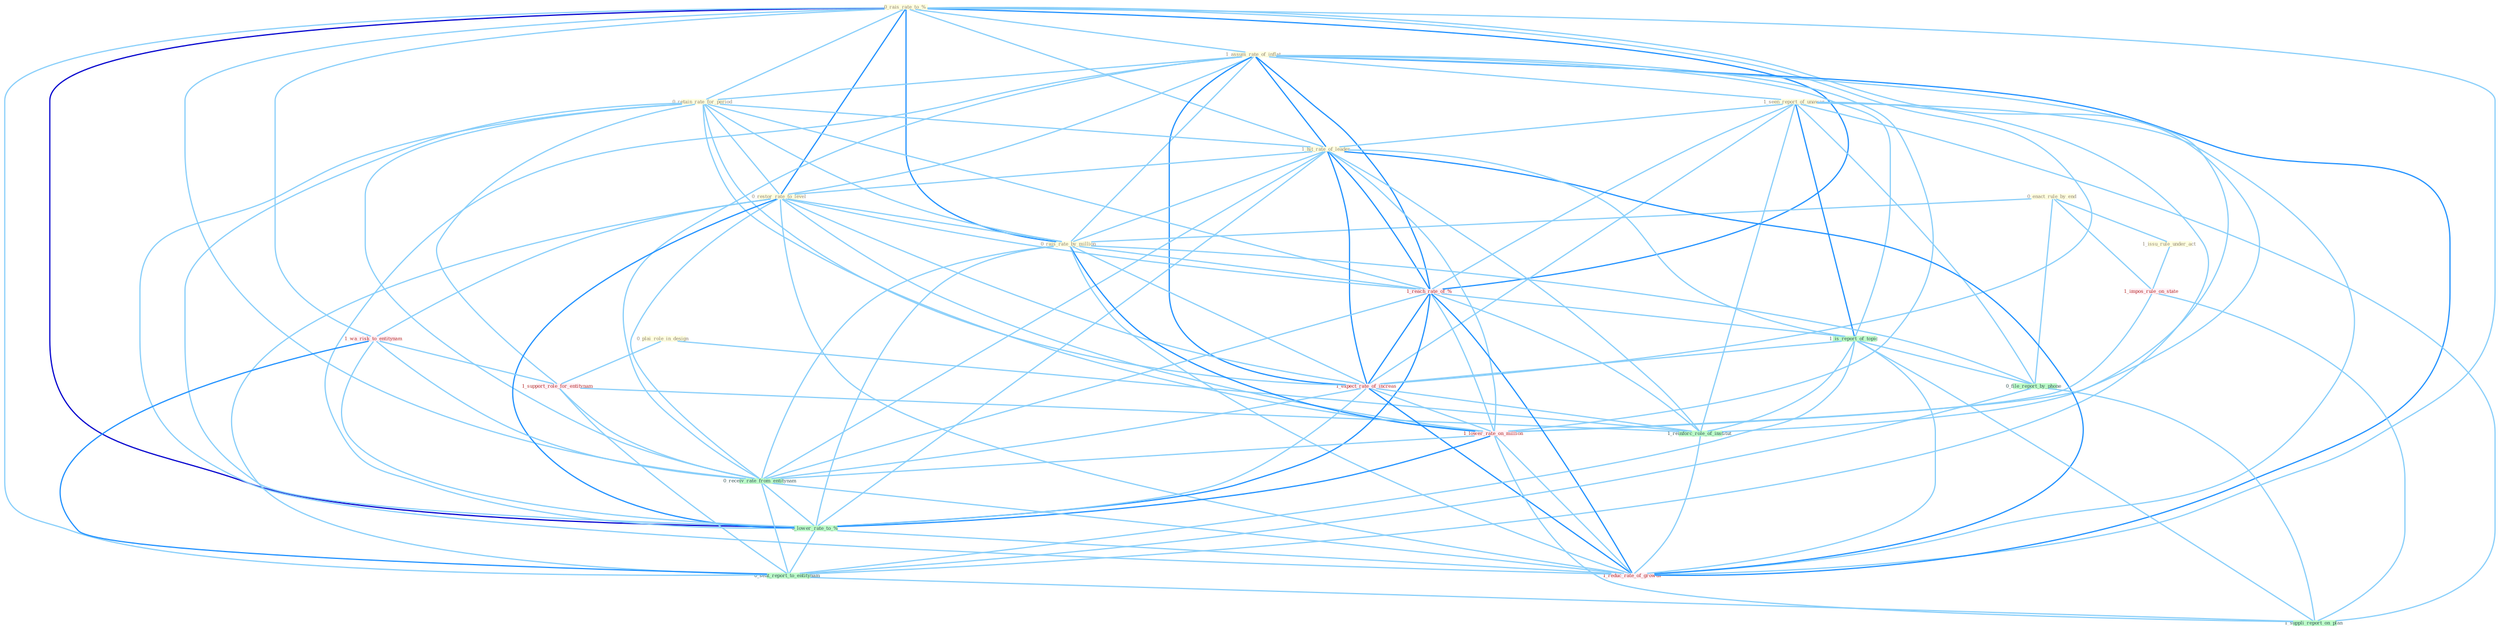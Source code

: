 Graph G{ 
    node
    [shape=polygon,style=filled,width=.5,height=.06,color="#BDFCC9",fixedsize=true,fontsize=4,
    fontcolor="#2f4f4f"];
    {node
    [color="#ffffe0", fontcolor="#8b7d6b"] "0_rais_rate_to_% " "1_assum_rate_of_inflat " "0_retain_rate_for_period " "0_enact_rule_by_end " "0_plai_role_in_design " "1_issu_rule_under_act " "1_seen_report_of_unawar " "1_hit_rate_of_leader " "0_restor_rate_to_level " "0_rais_rate_by_million "}
{node [color="#fff0f5", fontcolor="#b22222"] "1_wa_risk_to_entitynam " "1_impos_rule_on_state " "1_support_role_for_entitynam " "1_reach_rate_of_% " "1_expect_rate_of_increas " "1_lower_rate_on_million " "1_reduc_rate_of_growth "}
edge [color="#B0E2FF"];

	"0_rais_rate_to_% " -- "1_assum_rate_of_inflat " [w="1", color="#87cefa" ];
	"0_rais_rate_to_% " -- "0_retain_rate_for_period " [w="1", color="#87cefa" ];
	"0_rais_rate_to_% " -- "1_hit_rate_of_leader " [w="1", color="#87cefa" ];
	"0_rais_rate_to_% " -- "0_restor_rate_to_level " [w="2", color="#1e90ff" , len=0.8];
	"0_rais_rate_to_% " -- "0_rais_rate_by_million " [w="2", color="#1e90ff" , len=0.8];
	"0_rais_rate_to_% " -- "1_wa_risk_to_entitynam " [w="1", color="#87cefa" ];
	"0_rais_rate_to_% " -- "1_reach_rate_of_% " [w="2", color="#1e90ff" , len=0.8];
	"0_rais_rate_to_% " -- "1_expect_rate_of_increas " [w="1", color="#87cefa" ];
	"0_rais_rate_to_% " -- "1_lower_rate_on_million " [w="1", color="#87cefa" ];
	"0_rais_rate_to_% " -- "0_receiv_rate_from_entitynam " [w="1", color="#87cefa" ];
	"0_rais_rate_to_% " -- "0_lower_rate_to_% " [w="3", color="#0000cd" , len=0.6];
	"0_rais_rate_to_% " -- "0_sent_report_to_entitynam " [w="1", color="#87cefa" ];
	"0_rais_rate_to_% " -- "1_reduc_rate_of_growth " [w="1", color="#87cefa" ];
	"1_assum_rate_of_inflat " -- "0_retain_rate_for_period " [w="1", color="#87cefa" ];
	"1_assum_rate_of_inflat " -- "1_seen_report_of_unawar " [w="1", color="#87cefa" ];
	"1_assum_rate_of_inflat " -- "1_hit_rate_of_leader " [w="2", color="#1e90ff" , len=0.8];
	"1_assum_rate_of_inflat " -- "0_restor_rate_to_level " [w="1", color="#87cefa" ];
	"1_assum_rate_of_inflat " -- "0_rais_rate_by_million " [w="1", color="#87cefa" ];
	"1_assum_rate_of_inflat " -- "1_reach_rate_of_% " [w="2", color="#1e90ff" , len=0.8];
	"1_assum_rate_of_inflat " -- "1_is_report_of_topic " [w="1", color="#87cefa" ];
	"1_assum_rate_of_inflat " -- "1_expect_rate_of_increas " [w="2", color="#1e90ff" , len=0.8];
	"1_assum_rate_of_inflat " -- "1_reinforc_role_of_institut " [w="1", color="#87cefa" ];
	"1_assum_rate_of_inflat " -- "1_lower_rate_on_million " [w="1", color="#87cefa" ];
	"1_assum_rate_of_inflat " -- "0_receiv_rate_from_entitynam " [w="1", color="#87cefa" ];
	"1_assum_rate_of_inflat " -- "0_lower_rate_to_% " [w="1", color="#87cefa" ];
	"1_assum_rate_of_inflat " -- "1_reduc_rate_of_growth " [w="2", color="#1e90ff" , len=0.8];
	"0_retain_rate_for_period " -- "1_hit_rate_of_leader " [w="1", color="#87cefa" ];
	"0_retain_rate_for_period " -- "0_restor_rate_to_level " [w="1", color="#87cefa" ];
	"0_retain_rate_for_period " -- "0_rais_rate_by_million " [w="1", color="#87cefa" ];
	"0_retain_rate_for_period " -- "1_support_role_for_entitynam " [w="1", color="#87cefa" ];
	"0_retain_rate_for_period " -- "1_reach_rate_of_% " [w="1", color="#87cefa" ];
	"0_retain_rate_for_period " -- "1_expect_rate_of_increas " [w="1", color="#87cefa" ];
	"0_retain_rate_for_period " -- "1_lower_rate_on_million " [w="1", color="#87cefa" ];
	"0_retain_rate_for_period " -- "0_receiv_rate_from_entitynam " [w="1", color="#87cefa" ];
	"0_retain_rate_for_period " -- "0_lower_rate_to_% " [w="1", color="#87cefa" ];
	"0_retain_rate_for_period " -- "1_reduc_rate_of_growth " [w="1", color="#87cefa" ];
	"0_enact_rule_by_end " -- "1_issu_rule_under_act " [w="1", color="#87cefa" ];
	"0_enact_rule_by_end " -- "0_rais_rate_by_million " [w="1", color="#87cefa" ];
	"0_enact_rule_by_end " -- "1_impos_rule_on_state " [w="1", color="#87cefa" ];
	"0_enact_rule_by_end " -- "0_file_report_by_phone " [w="1", color="#87cefa" ];
	"0_plai_role_in_design " -- "1_support_role_for_entitynam " [w="1", color="#87cefa" ];
	"0_plai_role_in_design " -- "1_reinforc_role_of_institut " [w="1", color="#87cefa" ];
	"1_issu_rule_under_act " -- "1_impos_rule_on_state " [w="1", color="#87cefa" ];
	"1_seen_report_of_unawar " -- "1_hit_rate_of_leader " [w="1", color="#87cefa" ];
	"1_seen_report_of_unawar " -- "1_reach_rate_of_% " [w="1", color="#87cefa" ];
	"1_seen_report_of_unawar " -- "1_is_report_of_topic " [w="2", color="#1e90ff" , len=0.8];
	"1_seen_report_of_unawar " -- "1_expect_rate_of_increas " [w="1", color="#87cefa" ];
	"1_seen_report_of_unawar " -- "1_reinforc_role_of_institut " [w="1", color="#87cefa" ];
	"1_seen_report_of_unawar " -- "0_file_report_by_phone " [w="1", color="#87cefa" ];
	"1_seen_report_of_unawar " -- "0_sent_report_to_entitynam " [w="1", color="#87cefa" ];
	"1_seen_report_of_unawar " -- "1_suppli_report_on_plan " [w="1", color="#87cefa" ];
	"1_seen_report_of_unawar " -- "1_reduc_rate_of_growth " [w="1", color="#87cefa" ];
	"1_hit_rate_of_leader " -- "0_restor_rate_to_level " [w="1", color="#87cefa" ];
	"1_hit_rate_of_leader " -- "0_rais_rate_by_million " [w="1", color="#87cefa" ];
	"1_hit_rate_of_leader " -- "1_reach_rate_of_% " [w="2", color="#1e90ff" , len=0.8];
	"1_hit_rate_of_leader " -- "1_is_report_of_topic " [w="1", color="#87cefa" ];
	"1_hit_rate_of_leader " -- "1_expect_rate_of_increas " [w="2", color="#1e90ff" , len=0.8];
	"1_hit_rate_of_leader " -- "1_reinforc_role_of_institut " [w="1", color="#87cefa" ];
	"1_hit_rate_of_leader " -- "1_lower_rate_on_million " [w="1", color="#87cefa" ];
	"1_hit_rate_of_leader " -- "0_receiv_rate_from_entitynam " [w="1", color="#87cefa" ];
	"1_hit_rate_of_leader " -- "0_lower_rate_to_% " [w="1", color="#87cefa" ];
	"1_hit_rate_of_leader " -- "1_reduc_rate_of_growth " [w="2", color="#1e90ff" , len=0.8];
	"0_restor_rate_to_level " -- "0_rais_rate_by_million " [w="1", color="#87cefa" ];
	"0_restor_rate_to_level " -- "1_wa_risk_to_entitynam " [w="1", color="#87cefa" ];
	"0_restor_rate_to_level " -- "1_reach_rate_of_% " [w="1", color="#87cefa" ];
	"0_restor_rate_to_level " -- "1_expect_rate_of_increas " [w="1", color="#87cefa" ];
	"0_restor_rate_to_level " -- "1_lower_rate_on_million " [w="1", color="#87cefa" ];
	"0_restor_rate_to_level " -- "0_receiv_rate_from_entitynam " [w="1", color="#87cefa" ];
	"0_restor_rate_to_level " -- "0_lower_rate_to_% " [w="2", color="#1e90ff" , len=0.8];
	"0_restor_rate_to_level " -- "0_sent_report_to_entitynam " [w="1", color="#87cefa" ];
	"0_restor_rate_to_level " -- "1_reduc_rate_of_growth " [w="1", color="#87cefa" ];
	"0_rais_rate_by_million " -- "1_reach_rate_of_% " [w="1", color="#87cefa" ];
	"0_rais_rate_by_million " -- "1_expect_rate_of_increas " [w="1", color="#87cefa" ];
	"0_rais_rate_by_million " -- "1_lower_rate_on_million " [w="2", color="#1e90ff" , len=0.8];
	"0_rais_rate_by_million " -- "0_receiv_rate_from_entitynam " [w="1", color="#87cefa" ];
	"0_rais_rate_by_million " -- "0_file_report_by_phone " [w="1", color="#87cefa" ];
	"0_rais_rate_by_million " -- "0_lower_rate_to_% " [w="1", color="#87cefa" ];
	"0_rais_rate_by_million " -- "1_reduc_rate_of_growth " [w="1", color="#87cefa" ];
	"1_wa_risk_to_entitynam " -- "1_support_role_for_entitynam " [w="1", color="#87cefa" ];
	"1_wa_risk_to_entitynam " -- "0_receiv_rate_from_entitynam " [w="1", color="#87cefa" ];
	"1_wa_risk_to_entitynam " -- "0_lower_rate_to_% " [w="1", color="#87cefa" ];
	"1_wa_risk_to_entitynam " -- "0_sent_report_to_entitynam " [w="2", color="#1e90ff" , len=0.8];
	"1_impos_rule_on_state " -- "1_lower_rate_on_million " [w="1", color="#87cefa" ];
	"1_impos_rule_on_state " -- "1_suppli_report_on_plan " [w="1", color="#87cefa" ];
	"1_support_role_for_entitynam " -- "1_reinforc_role_of_institut " [w="1", color="#87cefa" ];
	"1_support_role_for_entitynam " -- "0_receiv_rate_from_entitynam " [w="1", color="#87cefa" ];
	"1_support_role_for_entitynam " -- "0_sent_report_to_entitynam " [w="1", color="#87cefa" ];
	"1_reach_rate_of_% " -- "1_is_report_of_topic " [w="1", color="#87cefa" ];
	"1_reach_rate_of_% " -- "1_expect_rate_of_increas " [w="2", color="#1e90ff" , len=0.8];
	"1_reach_rate_of_% " -- "1_reinforc_role_of_institut " [w="1", color="#87cefa" ];
	"1_reach_rate_of_% " -- "1_lower_rate_on_million " [w="1", color="#87cefa" ];
	"1_reach_rate_of_% " -- "0_receiv_rate_from_entitynam " [w="1", color="#87cefa" ];
	"1_reach_rate_of_% " -- "0_lower_rate_to_% " [w="2", color="#1e90ff" , len=0.8];
	"1_reach_rate_of_% " -- "1_reduc_rate_of_growth " [w="2", color="#1e90ff" , len=0.8];
	"1_is_report_of_topic " -- "1_expect_rate_of_increas " [w="1", color="#87cefa" ];
	"1_is_report_of_topic " -- "1_reinforc_role_of_institut " [w="1", color="#87cefa" ];
	"1_is_report_of_topic " -- "0_file_report_by_phone " [w="1", color="#87cefa" ];
	"1_is_report_of_topic " -- "0_sent_report_to_entitynam " [w="1", color="#87cefa" ];
	"1_is_report_of_topic " -- "1_suppli_report_on_plan " [w="1", color="#87cefa" ];
	"1_is_report_of_topic " -- "1_reduc_rate_of_growth " [w="1", color="#87cefa" ];
	"1_expect_rate_of_increas " -- "1_reinforc_role_of_institut " [w="1", color="#87cefa" ];
	"1_expect_rate_of_increas " -- "1_lower_rate_on_million " [w="1", color="#87cefa" ];
	"1_expect_rate_of_increas " -- "0_receiv_rate_from_entitynam " [w="1", color="#87cefa" ];
	"1_expect_rate_of_increas " -- "0_lower_rate_to_% " [w="1", color="#87cefa" ];
	"1_expect_rate_of_increas " -- "1_reduc_rate_of_growth " [w="2", color="#1e90ff" , len=0.8];
	"1_reinforc_role_of_institut " -- "1_reduc_rate_of_growth " [w="1", color="#87cefa" ];
	"1_lower_rate_on_million " -- "0_receiv_rate_from_entitynam " [w="1", color="#87cefa" ];
	"1_lower_rate_on_million " -- "0_lower_rate_to_% " [w="2", color="#1e90ff" , len=0.8];
	"1_lower_rate_on_million " -- "1_suppli_report_on_plan " [w="1", color="#87cefa" ];
	"1_lower_rate_on_million " -- "1_reduc_rate_of_growth " [w="1", color="#87cefa" ];
	"0_receiv_rate_from_entitynam " -- "0_lower_rate_to_% " [w="1", color="#87cefa" ];
	"0_receiv_rate_from_entitynam " -- "0_sent_report_to_entitynam " [w="1", color="#87cefa" ];
	"0_receiv_rate_from_entitynam " -- "1_reduc_rate_of_growth " [w="1", color="#87cefa" ];
	"0_file_report_by_phone " -- "0_sent_report_to_entitynam " [w="1", color="#87cefa" ];
	"0_file_report_by_phone " -- "1_suppli_report_on_plan " [w="1", color="#87cefa" ];
	"0_lower_rate_to_% " -- "0_sent_report_to_entitynam " [w="1", color="#87cefa" ];
	"0_lower_rate_to_% " -- "1_reduc_rate_of_growth " [w="1", color="#87cefa" ];
	"0_sent_report_to_entitynam " -- "1_suppli_report_on_plan " [w="1", color="#87cefa" ];
}